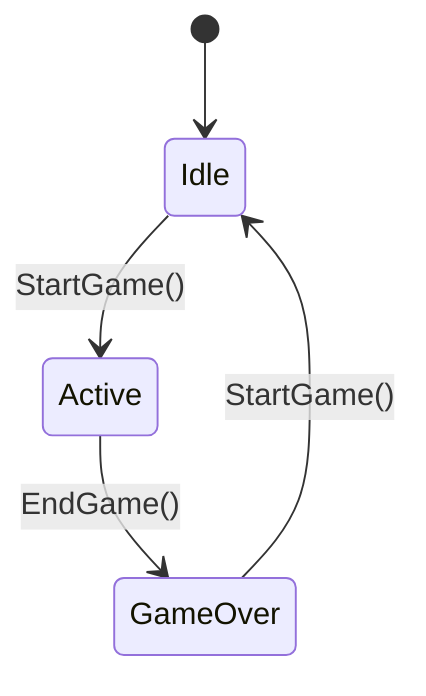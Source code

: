stateDiagram-v2
    [*] --> Idle
    Idle --> Active: StartGame()
    Active --> GameOver: EndGame()
    GameOver --> Idle: StartGame()